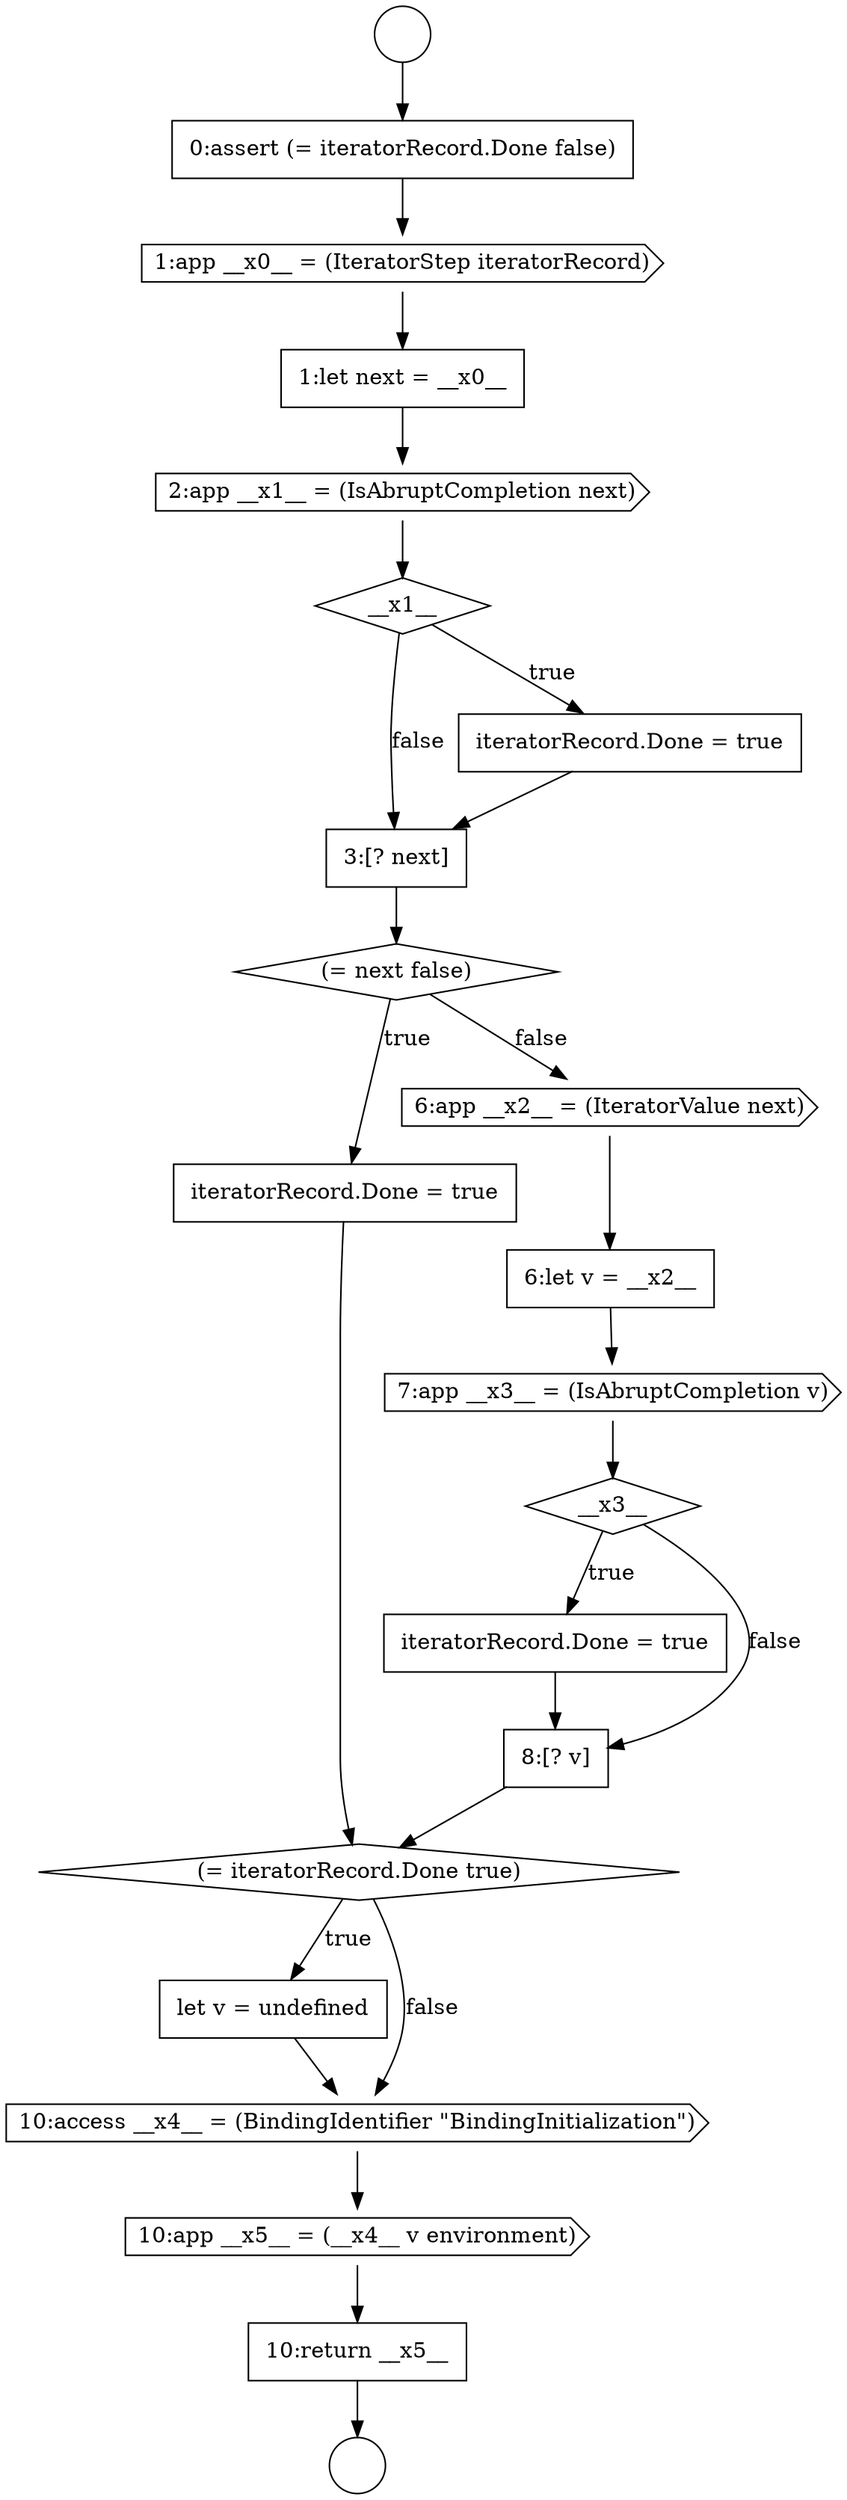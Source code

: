 digraph {
  node10331 [shape=none, margin=0, label=<<font color="black">
    <table border="0" cellborder="1" cellspacing="0" cellpadding="10">
      <tr><td align="left">3:[? next]</td></tr>
    </table>
  </font>> color="black" fillcolor="white" style=filled]
  node10341 [shape=none, margin=0, label=<<font color="black">
    <table border="0" cellborder="1" cellspacing="0" cellpadding="10">
      <tr><td align="left">let v = undefined</td></tr>
    </table>
  </font>> color="black" fillcolor="white" style=filled]
  node10336 [shape=cds, label=<<font color="black">7:app __x3__ = (IsAbruptCompletion v)</font>> color="black" fillcolor="white" style=filled]
  node10324 [shape=circle label=" " color="black" fillcolor="white" style=filled]
  node10330 [shape=none, margin=0, label=<<font color="black">
    <table border="0" cellborder="1" cellspacing="0" cellpadding="10">
      <tr><td align="left">iteratorRecord.Done = true</td></tr>
    </table>
  </font>> color="black" fillcolor="white" style=filled]
  node10335 [shape=none, margin=0, label=<<font color="black">
    <table border="0" cellborder="1" cellspacing="0" cellpadding="10">
      <tr><td align="left">6:let v = __x2__</td></tr>
    </table>
  </font>> color="black" fillcolor="white" style=filled]
  node10342 [shape=cds, label=<<font color="black">10:access __x4__ = (BindingIdentifier &quot;BindingInitialization&quot;)</font>> color="black" fillcolor="white" style=filled]
  node10338 [shape=none, margin=0, label=<<font color="black">
    <table border="0" cellborder="1" cellspacing="0" cellpadding="10">
      <tr><td align="left">iteratorRecord.Done = true</td></tr>
    </table>
  </font>> color="black" fillcolor="white" style=filled]
  node10327 [shape=none, margin=0, label=<<font color="black">
    <table border="0" cellborder="1" cellspacing="0" cellpadding="10">
      <tr><td align="left">1:let next = __x0__</td></tr>
    </table>
  </font>> color="black" fillcolor="white" style=filled]
  node10339 [shape=none, margin=0, label=<<font color="black">
    <table border="0" cellborder="1" cellspacing="0" cellpadding="10">
      <tr><td align="left">8:[? v]</td></tr>
    </table>
  </font>> color="black" fillcolor="white" style=filled]
  node10333 [shape=none, margin=0, label=<<font color="black">
    <table border="0" cellborder="1" cellspacing="0" cellpadding="10">
      <tr><td align="left">iteratorRecord.Done = true</td></tr>
    </table>
  </font>> color="black" fillcolor="white" style=filled]
  node10332 [shape=diamond, label=<<font color="black">(= next false)</font>> color="black" fillcolor="white" style=filled]
  node10325 [shape=none, margin=0, label=<<font color="black">
    <table border="0" cellborder="1" cellspacing="0" cellpadding="10">
      <tr><td align="left">0:assert (= iteratorRecord.Done false)</td></tr>
    </table>
  </font>> color="black" fillcolor="white" style=filled]
  node10340 [shape=diamond, label=<<font color="black">(= iteratorRecord.Done true)</font>> color="black" fillcolor="white" style=filled]
  node10323 [shape=circle label=" " color="black" fillcolor="white" style=filled]
  node10344 [shape=none, margin=0, label=<<font color="black">
    <table border="0" cellborder="1" cellspacing="0" cellpadding="10">
      <tr><td align="left">10:return __x5__</td></tr>
    </table>
  </font>> color="black" fillcolor="white" style=filled]
  node10326 [shape=cds, label=<<font color="black">1:app __x0__ = (IteratorStep iteratorRecord)</font>> color="black" fillcolor="white" style=filled]
  node10337 [shape=diamond, label=<<font color="black">__x3__</font>> color="black" fillcolor="white" style=filled]
  node10334 [shape=cds, label=<<font color="black">6:app __x2__ = (IteratorValue next)</font>> color="black" fillcolor="white" style=filled]
  node10329 [shape=diamond, label=<<font color="black">__x1__</font>> color="black" fillcolor="white" style=filled]
  node10328 [shape=cds, label=<<font color="black">2:app __x1__ = (IsAbruptCompletion next)</font>> color="black" fillcolor="white" style=filled]
  node10343 [shape=cds, label=<<font color="black">10:app __x5__ = (__x4__ v environment)</font>> color="black" fillcolor="white" style=filled]
  node10337 -> node10338 [label=<<font color="black">true</font>> color="black"]
  node10337 -> node10339 [label=<<font color="black">false</font>> color="black"]
  node10343 -> node10344 [ color="black"]
  node10344 -> node10324 [ color="black"]
  node10335 -> node10336 [ color="black"]
  node10326 -> node10327 [ color="black"]
  node10340 -> node10341 [label=<<font color="black">true</font>> color="black"]
  node10340 -> node10342 [label=<<font color="black">false</font>> color="black"]
  node10327 -> node10328 [ color="black"]
  node10339 -> node10340 [ color="black"]
  node10330 -> node10331 [ color="black"]
  node10328 -> node10329 [ color="black"]
  node10341 -> node10342 [ color="black"]
  node10333 -> node10340 [ color="black"]
  node10329 -> node10330 [label=<<font color="black">true</font>> color="black"]
  node10329 -> node10331 [label=<<font color="black">false</font>> color="black"]
  node10332 -> node10333 [label=<<font color="black">true</font>> color="black"]
  node10332 -> node10334 [label=<<font color="black">false</font>> color="black"]
  node10342 -> node10343 [ color="black"]
  node10323 -> node10325 [ color="black"]
  node10334 -> node10335 [ color="black"]
  node10336 -> node10337 [ color="black"]
  node10331 -> node10332 [ color="black"]
  node10338 -> node10339 [ color="black"]
  node10325 -> node10326 [ color="black"]
}
